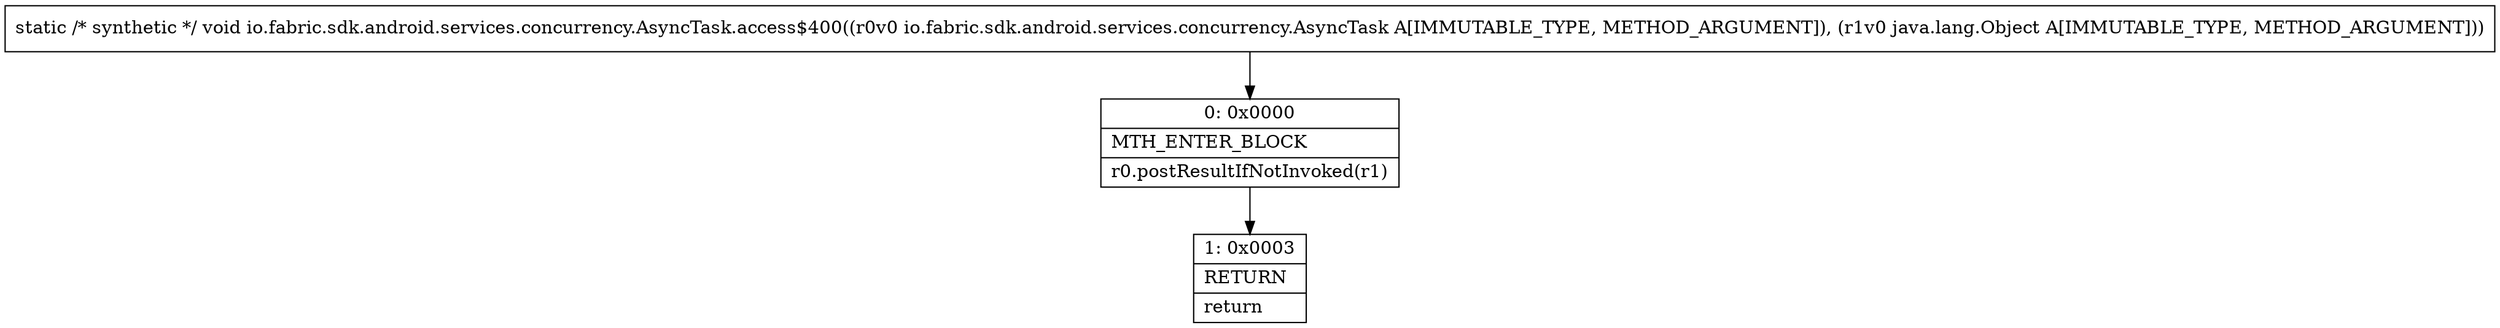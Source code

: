 digraph "CFG forio.fabric.sdk.android.services.concurrency.AsyncTask.access$400(Lio\/fabric\/sdk\/android\/services\/concurrency\/AsyncTask;Ljava\/lang\/Object;)V" {
Node_0 [shape=record,label="{0\:\ 0x0000|MTH_ENTER_BLOCK\l|r0.postResultIfNotInvoked(r1)\l}"];
Node_1 [shape=record,label="{1\:\ 0x0003|RETURN\l|return\l}"];
MethodNode[shape=record,label="{static \/* synthetic *\/ void io.fabric.sdk.android.services.concurrency.AsyncTask.access$400((r0v0 io.fabric.sdk.android.services.concurrency.AsyncTask A[IMMUTABLE_TYPE, METHOD_ARGUMENT]), (r1v0 java.lang.Object A[IMMUTABLE_TYPE, METHOD_ARGUMENT])) }"];
MethodNode -> Node_0;
Node_0 -> Node_1;
}

